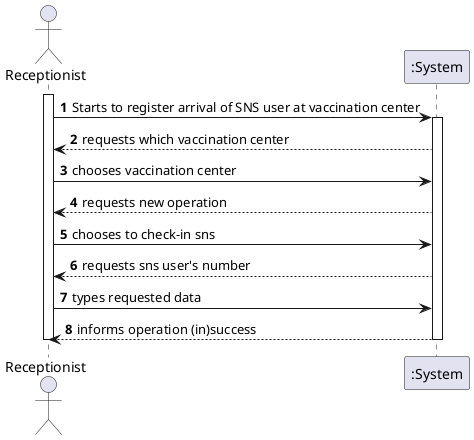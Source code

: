 @startuml
autonumber
actor "Receptionist" as REC

activate REC
REC -> ":System" : Starts to register arrival of SNS user at vaccination center
activate ":System"
":System" --> REC : requests which vaccination center


REC -> ":System" : chooses vaccination center

":System" --> REC : requests new operation


REC -> ":System": chooses to check-in sns

":System" --> REC: requests sns user's number
REC -> ":System": types requested data

":System" --> REC : informs operation (in)success
deactivate ":System"

deactivate REC

@enduml